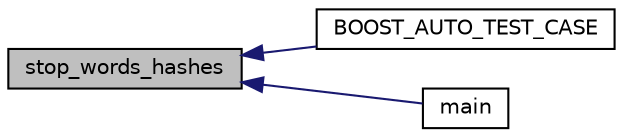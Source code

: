 digraph "stop_words_hashes"
{
 // INTERACTIVE_SVG=YES
  edge [fontname="Helvetica",fontsize="10",labelfontname="Helvetica",labelfontsize="10"];
  node [fontname="Helvetica",fontsize="10",shape=record];
  rankdir="LR";
  Node76 [label="stop_words_hashes",height=0.2,width=0.4,color="black", fillcolor="grey75", style="filled", fontcolor="black"];
  Node76 -> Node77 [dir="back",color="midnightblue",fontsize="10",style="solid",fontname="Helvetica"];
  Node77 [label="BOOST_AUTO_TEST_CASE",height=0.2,width=0.4,color="black", fillcolor="white", style="filled",URL="$unit__tests_8cpp.html#a1c01fc68cb07ea8382249f4fdac0e16a"];
  Node76 -> Node78 [dir="back",color="midnightblue",fontsize="10",style="solid",fontname="Helvetica"];
  Node78 [label="main",height=0.2,width=0.4,color="black", fillcolor="white", style="filled",URL="$main_8cpp.html#ae66f6b31b5ad750f1fe042a706a4e3d4"];
}
